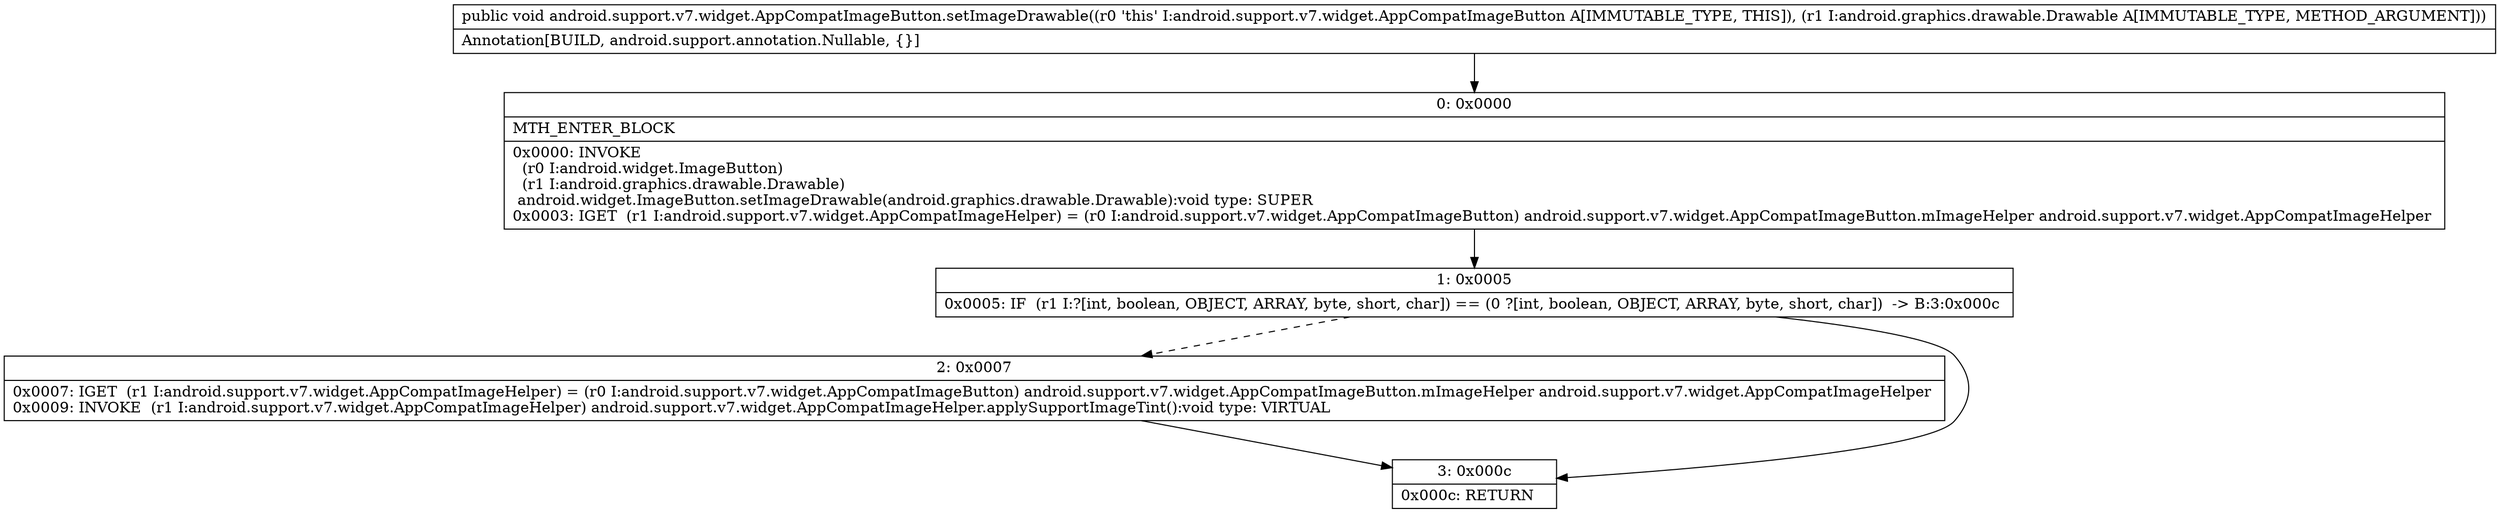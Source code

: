 digraph "CFG forandroid.support.v7.widget.AppCompatImageButton.setImageDrawable(Landroid\/graphics\/drawable\/Drawable;)V" {
Node_0 [shape=record,label="{0\:\ 0x0000|MTH_ENTER_BLOCK\l|0x0000: INVOKE  \l  (r0 I:android.widget.ImageButton)\l  (r1 I:android.graphics.drawable.Drawable)\l android.widget.ImageButton.setImageDrawable(android.graphics.drawable.Drawable):void type: SUPER \l0x0003: IGET  (r1 I:android.support.v7.widget.AppCompatImageHelper) = (r0 I:android.support.v7.widget.AppCompatImageButton) android.support.v7.widget.AppCompatImageButton.mImageHelper android.support.v7.widget.AppCompatImageHelper \l}"];
Node_1 [shape=record,label="{1\:\ 0x0005|0x0005: IF  (r1 I:?[int, boolean, OBJECT, ARRAY, byte, short, char]) == (0 ?[int, boolean, OBJECT, ARRAY, byte, short, char])  \-\> B:3:0x000c \l}"];
Node_2 [shape=record,label="{2\:\ 0x0007|0x0007: IGET  (r1 I:android.support.v7.widget.AppCompatImageHelper) = (r0 I:android.support.v7.widget.AppCompatImageButton) android.support.v7.widget.AppCompatImageButton.mImageHelper android.support.v7.widget.AppCompatImageHelper \l0x0009: INVOKE  (r1 I:android.support.v7.widget.AppCompatImageHelper) android.support.v7.widget.AppCompatImageHelper.applySupportImageTint():void type: VIRTUAL \l}"];
Node_3 [shape=record,label="{3\:\ 0x000c|0x000c: RETURN   \l}"];
MethodNode[shape=record,label="{public void android.support.v7.widget.AppCompatImageButton.setImageDrawable((r0 'this' I:android.support.v7.widget.AppCompatImageButton A[IMMUTABLE_TYPE, THIS]), (r1 I:android.graphics.drawable.Drawable A[IMMUTABLE_TYPE, METHOD_ARGUMENT]))  | Annotation[BUILD, android.support.annotation.Nullable, \{\}]\l}"];
MethodNode -> Node_0;
Node_0 -> Node_1;
Node_1 -> Node_2[style=dashed];
Node_1 -> Node_3;
Node_2 -> Node_3;
}

